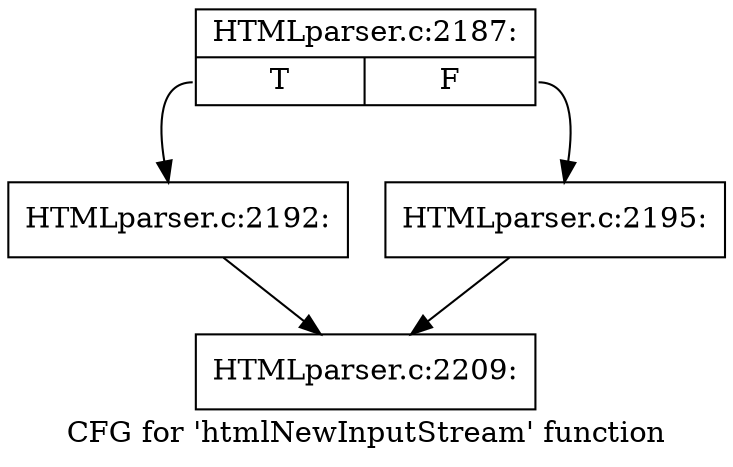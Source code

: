 digraph "CFG for 'htmlNewInputStream' function" {
	label="CFG for 'htmlNewInputStream' function";

	Node0x5630c617b4c0 [shape=record,label="{HTMLparser.c:2187:|{<s0>T|<s1>F}}"];
	Node0x5630c617b4c0:s0 -> Node0x5630c61a8bf0;
	Node0x5630c617b4c0:s1 -> Node0x5630c61a8c40;
	Node0x5630c61a8bf0 [shape=record,label="{HTMLparser.c:2192:}"];
	Node0x5630c61a8bf0 -> Node0x5630c61a7e30;
	Node0x5630c61a8c40 [shape=record,label="{HTMLparser.c:2195:}"];
	Node0x5630c61a8c40 -> Node0x5630c61a7e30;
	Node0x5630c61a7e30 [shape=record,label="{HTMLparser.c:2209:}"];
}
